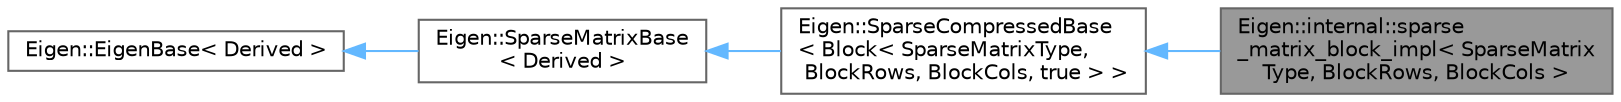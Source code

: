 digraph "Eigen::internal::sparse_matrix_block_impl&lt; SparseMatrixType, BlockRows, BlockCols &gt;"
{
 // LATEX_PDF_SIZE
  bgcolor="transparent";
  edge [fontname=Helvetica,fontsize=10,labelfontname=Helvetica,labelfontsize=10];
  node [fontname=Helvetica,fontsize=10,shape=box,height=0.2,width=0.4];
  rankdir="LR";
  Node1 [id="Node000001",label="Eigen::internal::sparse\l_matrix_block_impl\< SparseMatrix\lType, BlockRows, BlockCols \>",height=0.2,width=0.4,color="gray40", fillcolor="grey60", style="filled", fontcolor="black",tooltip=" "];
  Node2 -> Node1 [id="edge4_Node000001_Node000002",dir="back",color="steelblue1",style="solid",tooltip=" "];
  Node2 [id="Node000002",label="Eigen::SparseCompressedBase\l\< Block\< SparseMatrixType,\l BlockRows, BlockCols, true \> \>",height=0.2,width=0.4,color="gray40", fillcolor="white", style="filled",URL="$class_eigen_1_1_sparse_compressed_base.html",tooltip=" "];
  Node3 -> Node2 [id="edge5_Node000002_Node000003",dir="back",color="steelblue1",style="solid",tooltip=" "];
  Node3 [id="Node000003",label="Eigen::SparseMatrixBase\l\< Derived \>",height=0.2,width=0.4,color="gray40", fillcolor="white", style="filled",URL="$class_eigen_1_1_sparse_matrix_base.html",tooltip="Base class of any sparse matrices or sparse expressions"];
  Node4 -> Node3 [id="edge6_Node000003_Node000004",dir="back",color="steelblue1",style="solid",tooltip=" "];
  Node4 [id="Node000004",label="Eigen::EigenBase\< Derived \>",height=0.2,width=0.4,color="gray40", fillcolor="white", style="filled",URL="$struct_eigen_1_1_eigen_base.html",tooltip=" "];
}
